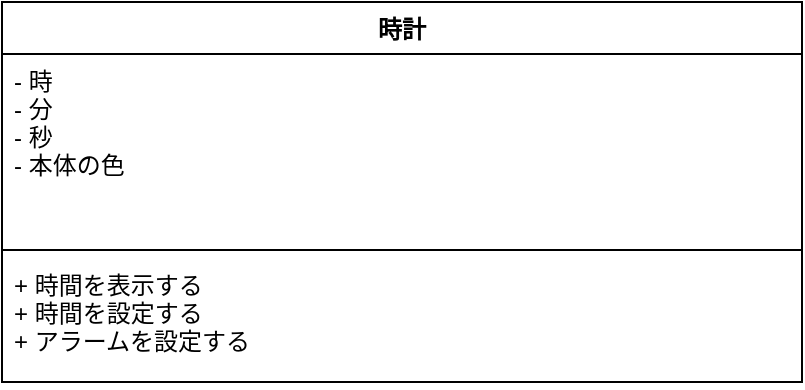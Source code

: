 <mxfile version="14.6.13" type="device"><diagram id="5wbb9vDI2Rln9wLfJVZj" name="第 1 页"><mxGraphModel dx="509" dy="759" grid="1" gridSize="10" guides="1" tooltips="1" connect="1" arrows="1" fold="1" page="1" pageScale="1" pageWidth="827" pageHeight="1169" math="0" shadow="0"><root><mxCell id="0"/><mxCell id="1" parent="0"/><mxCell id="ugCRFsxT7KJBvf3UdMX5-1" value="時計" style="swimlane;fontStyle=1;align=center;verticalAlign=top;childLayout=stackLayout;horizontal=1;startSize=26;horizontalStack=0;resizeParent=1;resizeParentMax=0;resizeLast=0;collapsible=1;marginBottom=0;" vertex="1" parent="1"><mxGeometry x="50" y="190" width="400" height="190" as="geometry"/></mxCell><mxCell id="ugCRFsxT7KJBvf3UdMX5-2" value="- 時&#10;- 分&#10;- 秒&#10;- 本体の色" style="text;strokeColor=none;fillColor=none;align=left;verticalAlign=top;spacingLeft=4;spacingRight=4;overflow=hidden;rotatable=0;points=[[0,0.5],[1,0.5]];portConstraint=eastwest;" vertex="1" parent="ugCRFsxT7KJBvf3UdMX5-1"><mxGeometry y="26" width="400" height="94" as="geometry"/></mxCell><mxCell id="ugCRFsxT7KJBvf3UdMX5-3" value="" style="line;strokeWidth=1;fillColor=none;align=left;verticalAlign=middle;spacingTop=-1;spacingLeft=3;spacingRight=3;rotatable=0;labelPosition=right;points=[];portConstraint=eastwest;" vertex="1" parent="ugCRFsxT7KJBvf3UdMX5-1"><mxGeometry y="120" width="400" height="8" as="geometry"/></mxCell><mxCell id="ugCRFsxT7KJBvf3UdMX5-4" value="+ 時間を表示する&#10;+ 時間を設定する&#10;+ アラームを設定する" style="text;strokeColor=none;fillColor=none;align=left;verticalAlign=top;spacingLeft=4;spacingRight=4;overflow=hidden;rotatable=0;points=[[0,0.5],[1,0.5]];portConstraint=eastwest;" vertex="1" parent="ugCRFsxT7KJBvf3UdMX5-1"><mxGeometry y="128" width="400" height="62" as="geometry"/></mxCell></root></mxGraphModel></diagram></mxfile>